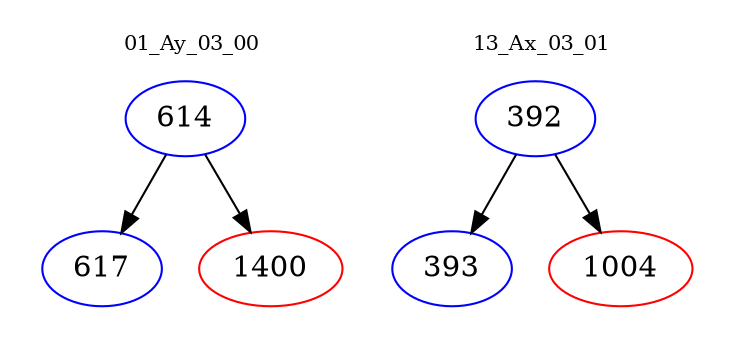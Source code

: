 digraph{
subgraph cluster_0 {
color = white
label = "01_Ay_03_00";
fontsize=10;
T0_614 [label="614", color="blue"]
T0_614 -> T0_617 [color="black"]
T0_617 [label="617", color="blue"]
T0_614 -> T0_1400 [color="black"]
T0_1400 [label="1400", color="red"]
}
subgraph cluster_1 {
color = white
label = "13_Ax_03_01";
fontsize=10;
T1_392 [label="392", color="blue"]
T1_392 -> T1_393 [color="black"]
T1_393 [label="393", color="blue"]
T1_392 -> T1_1004 [color="black"]
T1_1004 [label="1004", color="red"]
}
}
